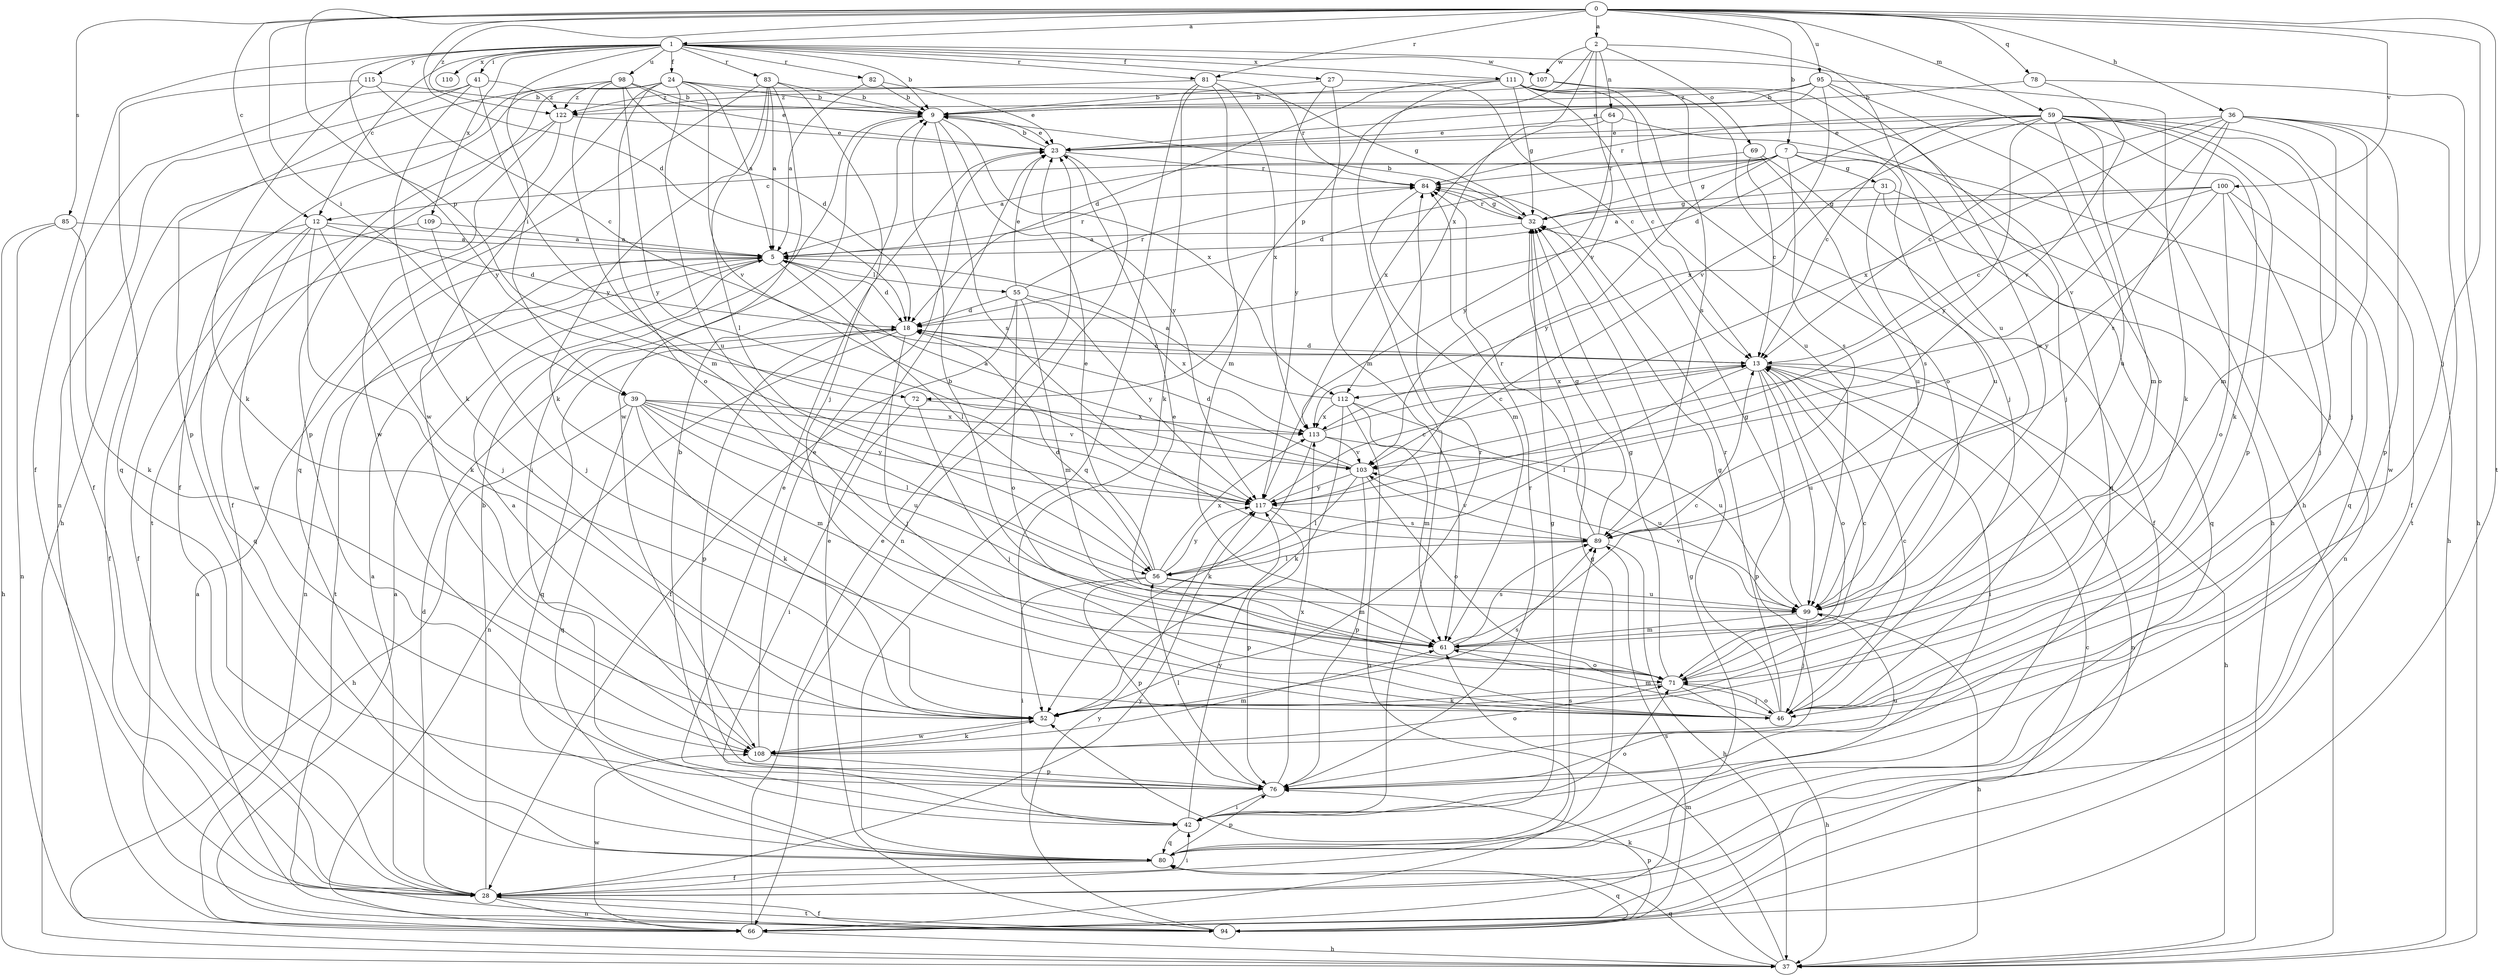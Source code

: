 strict digraph  {
0;
1;
2;
5;
7;
9;
12;
13;
18;
23;
24;
27;
28;
31;
32;
36;
37;
39;
41;
42;
46;
52;
55;
56;
59;
61;
64;
66;
69;
71;
72;
76;
78;
80;
81;
82;
83;
84;
85;
89;
94;
95;
98;
99;
100;
103;
107;
108;
109;
110;
111;
112;
113;
115;
117;
122;
0 -> 1  [label=a];
0 -> 2  [label=a];
0 -> 7  [label=b];
0 -> 12  [label=c];
0 -> 18  [label=d];
0 -> 36  [label=h];
0 -> 39  [label=i];
0 -> 46  [label=j];
0 -> 59  [label=m];
0 -> 72  [label=p];
0 -> 78  [label=q];
0 -> 81  [label=r];
0 -> 85  [label=s];
0 -> 94  [label=t];
0 -> 95  [label=u];
0 -> 100  [label=v];
0 -> 122  [label=z];
1 -> 9  [label=b];
1 -> 12  [label=c];
1 -> 24  [label=f];
1 -> 27  [label=f];
1 -> 28  [label=f];
1 -> 37  [label=h];
1 -> 39  [label=i];
1 -> 41  [label=i];
1 -> 81  [label=r];
1 -> 82  [label=r];
1 -> 83  [label=r];
1 -> 98  [label=u];
1 -> 107  [label=w];
1 -> 109  [label=x];
1 -> 110  [label=x];
1 -> 111  [label=x];
1 -> 115  [label=y];
1 -> 117  [label=y];
2 -> 64  [label=n];
2 -> 69  [label=o];
2 -> 72  [label=p];
2 -> 99  [label=u];
2 -> 103  [label=v];
2 -> 107  [label=w];
2 -> 112  [label=x];
5 -> 18  [label=d];
5 -> 55  [label=l];
5 -> 56  [label=l];
5 -> 66  [label=n];
5 -> 84  [label=r];
5 -> 94  [label=t];
7 -> 5  [label=a];
7 -> 12  [label=c];
7 -> 18  [label=d];
7 -> 31  [label=g];
7 -> 32  [label=g];
7 -> 80  [label=q];
7 -> 89  [label=s];
7 -> 99  [label=u];
7 -> 117  [label=y];
9 -> 23  [label=e];
9 -> 42  [label=i];
9 -> 89  [label=s];
9 -> 112  [label=x];
9 -> 117  [label=y];
12 -> 5  [label=a];
12 -> 18  [label=d];
12 -> 28  [label=f];
12 -> 46  [label=j];
12 -> 52  [label=k];
12 -> 80  [label=q];
12 -> 108  [label=w];
13 -> 18  [label=d];
13 -> 37  [label=h];
13 -> 42  [label=i];
13 -> 56  [label=l];
13 -> 66  [label=n];
13 -> 71  [label=o];
13 -> 76  [label=p];
13 -> 99  [label=u];
13 -> 112  [label=x];
18 -> 13  [label=c];
18 -> 46  [label=j];
18 -> 66  [label=n];
18 -> 76  [label=p];
18 -> 80  [label=q];
23 -> 9  [label=b];
23 -> 66  [label=n];
23 -> 84  [label=r];
24 -> 5  [label=a];
24 -> 9  [label=b];
24 -> 28  [label=f];
24 -> 32  [label=g];
24 -> 37  [label=h];
24 -> 71  [label=o];
24 -> 76  [label=p];
24 -> 99  [label=u];
24 -> 103  [label=v];
24 -> 108  [label=w];
27 -> 9  [label=b];
27 -> 13  [label=c];
27 -> 61  [label=m];
27 -> 117  [label=y];
28 -> 5  [label=a];
28 -> 9  [label=b];
28 -> 18  [label=d];
28 -> 32  [label=g];
28 -> 42  [label=i];
28 -> 66  [label=n];
28 -> 94  [label=t];
28 -> 117  [label=y];
31 -> 32  [label=g];
31 -> 66  [label=n];
31 -> 80  [label=q];
31 -> 89  [label=s];
32 -> 5  [label=a];
32 -> 9  [label=b];
32 -> 84  [label=r];
36 -> 13  [label=c];
36 -> 23  [label=e];
36 -> 46  [label=j];
36 -> 61  [label=m];
36 -> 76  [label=p];
36 -> 89  [label=s];
36 -> 94  [label=t];
36 -> 103  [label=v];
36 -> 113  [label=x];
37 -> 52  [label=k];
37 -> 61  [label=m];
37 -> 80  [label=q];
39 -> 37  [label=h];
39 -> 52  [label=k];
39 -> 56  [label=l];
39 -> 61  [label=m];
39 -> 80  [label=q];
39 -> 99  [label=u];
39 -> 103  [label=v];
39 -> 113  [label=x];
39 -> 117  [label=y];
41 -> 28  [label=f];
41 -> 52  [label=k];
41 -> 66  [label=n];
41 -> 117  [label=y];
41 -> 122  [label=z];
42 -> 23  [label=e];
42 -> 32  [label=g];
42 -> 71  [label=o];
42 -> 80  [label=q];
42 -> 117  [label=y];
46 -> 13  [label=c];
46 -> 32  [label=g];
46 -> 61  [label=m];
46 -> 71  [label=o];
46 -> 84  [label=r];
52 -> 84  [label=r];
52 -> 89  [label=s];
52 -> 108  [label=w];
55 -> 18  [label=d];
55 -> 23  [label=e];
55 -> 28  [label=f];
55 -> 61  [label=m];
55 -> 71  [label=o];
55 -> 84  [label=r];
55 -> 113  [label=x];
55 -> 117  [label=y];
56 -> 18  [label=d];
56 -> 23  [label=e];
56 -> 42  [label=i];
56 -> 61  [label=m];
56 -> 76  [label=p];
56 -> 99  [label=u];
56 -> 113  [label=x];
56 -> 117  [label=y];
59 -> 13  [label=c];
59 -> 18  [label=d];
59 -> 23  [label=e];
59 -> 28  [label=f];
59 -> 37  [label=h];
59 -> 46  [label=j];
59 -> 52  [label=k];
59 -> 61  [label=m];
59 -> 76  [label=p];
59 -> 84  [label=r];
59 -> 99  [label=u];
59 -> 113  [label=x];
59 -> 117  [label=y];
61 -> 9  [label=b];
61 -> 13  [label=c];
61 -> 71  [label=o];
61 -> 89  [label=s];
64 -> 23  [label=e];
64 -> 80  [label=q];
64 -> 113  [label=x];
64 -> 117  [label=y];
66 -> 5  [label=a];
66 -> 13  [label=c];
66 -> 23  [label=e];
66 -> 32  [label=g];
66 -> 37  [label=h];
66 -> 108  [label=w];
69 -> 13  [label=c];
69 -> 28  [label=f];
69 -> 84  [label=r];
69 -> 99  [label=u];
71 -> 13  [label=c];
71 -> 23  [label=e];
71 -> 32  [label=g];
71 -> 37  [label=h];
71 -> 46  [label=j];
71 -> 52  [label=k];
72 -> 42  [label=i];
72 -> 46  [label=j];
72 -> 113  [label=x];
76 -> 9  [label=b];
76 -> 42  [label=i];
76 -> 56  [label=l];
76 -> 84  [label=r];
76 -> 99  [label=u];
76 -> 113  [label=x];
78 -> 9  [label=b];
78 -> 37  [label=h];
78 -> 103  [label=v];
80 -> 28  [label=f];
80 -> 76  [label=p];
80 -> 89  [label=s];
81 -> 52  [label=k];
81 -> 61  [label=m];
81 -> 80  [label=q];
81 -> 84  [label=r];
81 -> 113  [label=x];
81 -> 122  [label=z];
82 -> 5  [label=a];
82 -> 9  [label=b];
82 -> 23  [label=e];
83 -> 5  [label=a];
83 -> 9  [label=b];
83 -> 46  [label=j];
83 -> 52  [label=k];
83 -> 56  [label=l];
83 -> 80  [label=q];
83 -> 108  [label=w];
84 -> 32  [label=g];
84 -> 61  [label=m];
85 -> 5  [label=a];
85 -> 37  [label=h];
85 -> 52  [label=k];
85 -> 66  [label=n];
89 -> 32  [label=g];
89 -> 37  [label=h];
89 -> 56  [label=l];
89 -> 84  [label=r];
89 -> 103  [label=v];
94 -> 5  [label=a];
94 -> 23  [label=e];
94 -> 28  [label=f];
94 -> 76  [label=p];
94 -> 80  [label=q];
94 -> 89  [label=s];
94 -> 117  [label=y];
95 -> 9  [label=b];
95 -> 23  [label=e];
95 -> 52  [label=k];
95 -> 71  [label=o];
95 -> 99  [label=u];
95 -> 103  [label=v];
95 -> 122  [label=z];
98 -> 9  [label=b];
98 -> 18  [label=d];
98 -> 23  [label=e];
98 -> 61  [label=m];
98 -> 76  [label=p];
98 -> 117  [label=y];
98 -> 122  [label=z];
99 -> 32  [label=g];
99 -> 37  [label=h];
99 -> 46  [label=j];
99 -> 61  [label=m];
99 -> 103  [label=v];
100 -> 5  [label=a];
100 -> 13  [label=c];
100 -> 32  [label=g];
100 -> 46  [label=j];
100 -> 71  [label=o];
100 -> 108  [label=w];
100 -> 117  [label=y];
103 -> 5  [label=a];
103 -> 18  [label=d];
103 -> 56  [label=l];
103 -> 71  [label=o];
103 -> 76  [label=p];
103 -> 117  [label=y];
107 -> 46  [label=j];
107 -> 89  [label=s];
107 -> 122  [label=z];
108 -> 5  [label=a];
108 -> 23  [label=e];
108 -> 52  [label=k];
108 -> 61  [label=m];
108 -> 71  [label=o];
108 -> 76  [label=p];
109 -> 5  [label=a];
109 -> 28  [label=f];
109 -> 46  [label=j];
111 -> 9  [label=b];
111 -> 13  [label=c];
111 -> 18  [label=d];
111 -> 32  [label=g];
111 -> 37  [label=h];
111 -> 42  [label=i];
111 -> 46  [label=j];
111 -> 71  [label=o];
111 -> 99  [label=u];
112 -> 5  [label=a];
112 -> 52  [label=k];
112 -> 61  [label=m];
112 -> 66  [label=n];
112 -> 99  [label=u];
112 -> 113  [label=x];
113 -> 13  [label=c];
113 -> 52  [label=k];
113 -> 99  [label=u];
113 -> 103  [label=v];
115 -> 9  [label=b];
115 -> 13  [label=c];
115 -> 52  [label=k];
115 -> 80  [label=q];
117 -> 13  [label=c];
117 -> 76  [label=p];
117 -> 89  [label=s];
122 -> 23  [label=e];
122 -> 28  [label=f];
122 -> 94  [label=t];
122 -> 108  [label=w];
}
